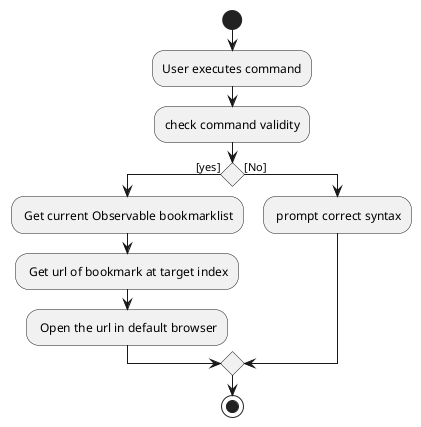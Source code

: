 @startuml
start
:User executes command;

'Since the beta syntax does not support placing the condition outside the
'diamond we place it as the true branch instead.
:check command validity;

if () then ([yes])
    : Get current Observable bookmarklist;
    : Get url of bookmark at target index;
    : Open the url in default browser;
else ([No])
    : prompt correct syntax;
endif
stop


@enduml
